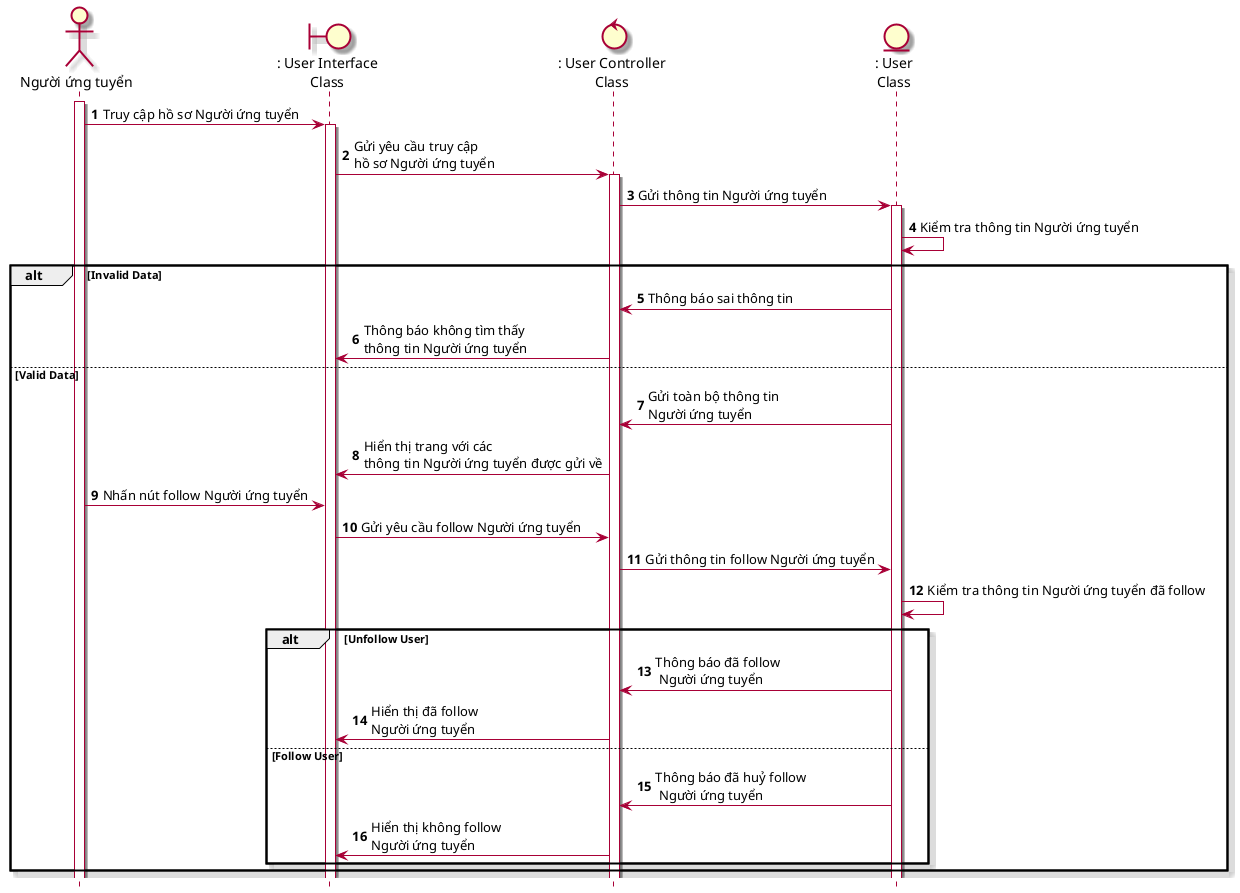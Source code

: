 @startuml SeqTheoDoiCongTyTuyenDung
skin rose 
hide footbox
actor nguoiUngTuyen as "Người ứng tuyển"
boundary userInterface as ": User Interface\nClass"
control userController as ": User Controller\nClass"
entity User as ": User\nClass"
nguoiUngTuyen++
autonumber
nguoiUngTuyen -> userInterface++: Truy cập hồ sơ Người ứng tuyển
userInterface -> userController++: Gửi yêu cầu truy cập \nhồ sơ Người ứng tuyển 
userController -> User++: Gửi thông tin Người ứng tuyển
User -> User: Kiểm tra thông tin Người ứng tuyển 
alt Invalid Data
User -> userController: Thông báo sai thông tin
userController-> userInterface: Thông báo không tìm thấy\nthông tin Người ứng tuyển
else Valid Data
User -> userController: Gửi toàn bộ thông tin \nNgười ứng tuyển
userController -> userInterface: Hiển thị trang với các \nthông tin Người ứng tuyển được gửi về
nguoiUngTuyen -> userInterface: Nhấn nút follow Người ứng tuyển
userInterface -> userController: Gửi yêu cầu follow Người ứng tuyển
userController -> User: Gửi thông tin follow Người ứng tuyển
User -> User: Kiểm tra thông tin Người ứng tuyển đã follow
    alt Unfollow User
        User -> userController: Thông báo đã follow\n Người ứng tuyển
        userController->userInterface: Hiển thị đã follow \nNgười ứng tuyển 
    else Follow User
        User -> userController: Thông báo đã huỷ follow\n Người ứng tuyển 
        userController->userInterface: Hiển thị không follow \nNgười ứng tuyển 
    end
end
@enduml